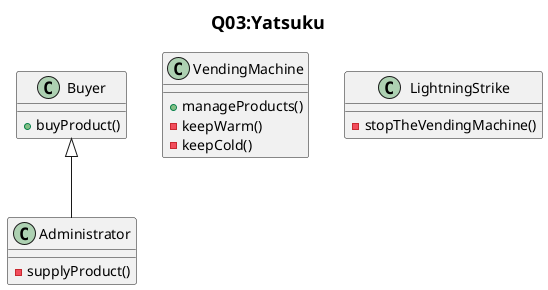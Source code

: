 @startuml Q03.png

title <size:18>Q03:Yatsuku</size>

class Buyer {
	+buyProduct()
}

class Administrator {
	-supplyProduct()
}

class VendingMachine {
	+manageProducts()
	-keepWarm()
	-keepCold()
}

class LightningStrike {
	-stopTheVendingMachine()
}

Buyer <|-- Administrator

@enduml
